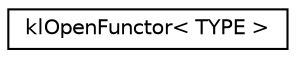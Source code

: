 digraph G
{
  edge [fontname="Helvetica",fontsize="10",labelfontname="Helvetica",labelfontsize="10"];
  node [fontname="Helvetica",fontsize="10",shape=record];
  rankdir=LR;
  Node1 [label="klOpenFunctor\< TYPE \>",height=0.2,width=0.4,color="black", fillcolor="white", style="filled",URL="$classkl_open_functor.html"];
}

